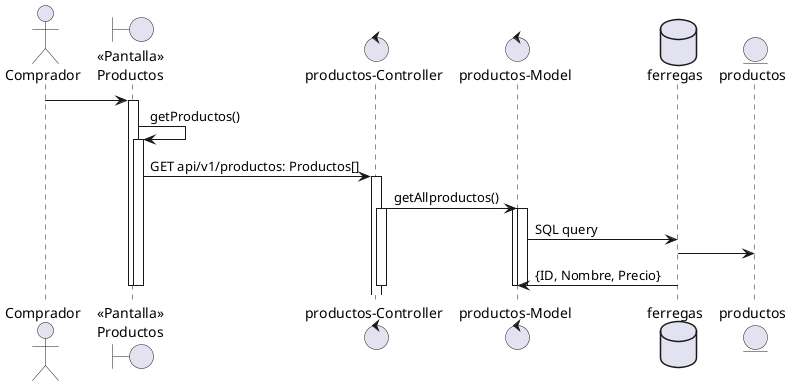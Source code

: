 @startuml
actor "Comprador" as actorComprador
boundary "<<Pantalla>>\nProductos" as boundryPantallaProductos

actorComprador -> boundryPantallaProductos
activate boundryPantallaProductos
    boundryPantallaProductos -> boundryPantallaProductos: getProductos()
    activate boundryPantallaProductos
        control "productos-Controller" as productosController
            control "productos-Model" as productosModel
            boundryPantallaProductos -> productosController: GET api/v1/productos: Productos[]
            activate productosController
                productosController -> productosModel: getAllproductos()
                activate productosController
                    database "ferregas" as dbproductos
                    entity productos
                    activate productosModel
                        activate productosModel
                            productosModel -> dbproductos: SQL query
                            dbproductos -> productos
                            dbproductos -> productosModel: {ID, Nombre, Precio}
                        deactivate
                    deactivate
                deactivate
        deactivate
    deactivate
deactivate
@enduml